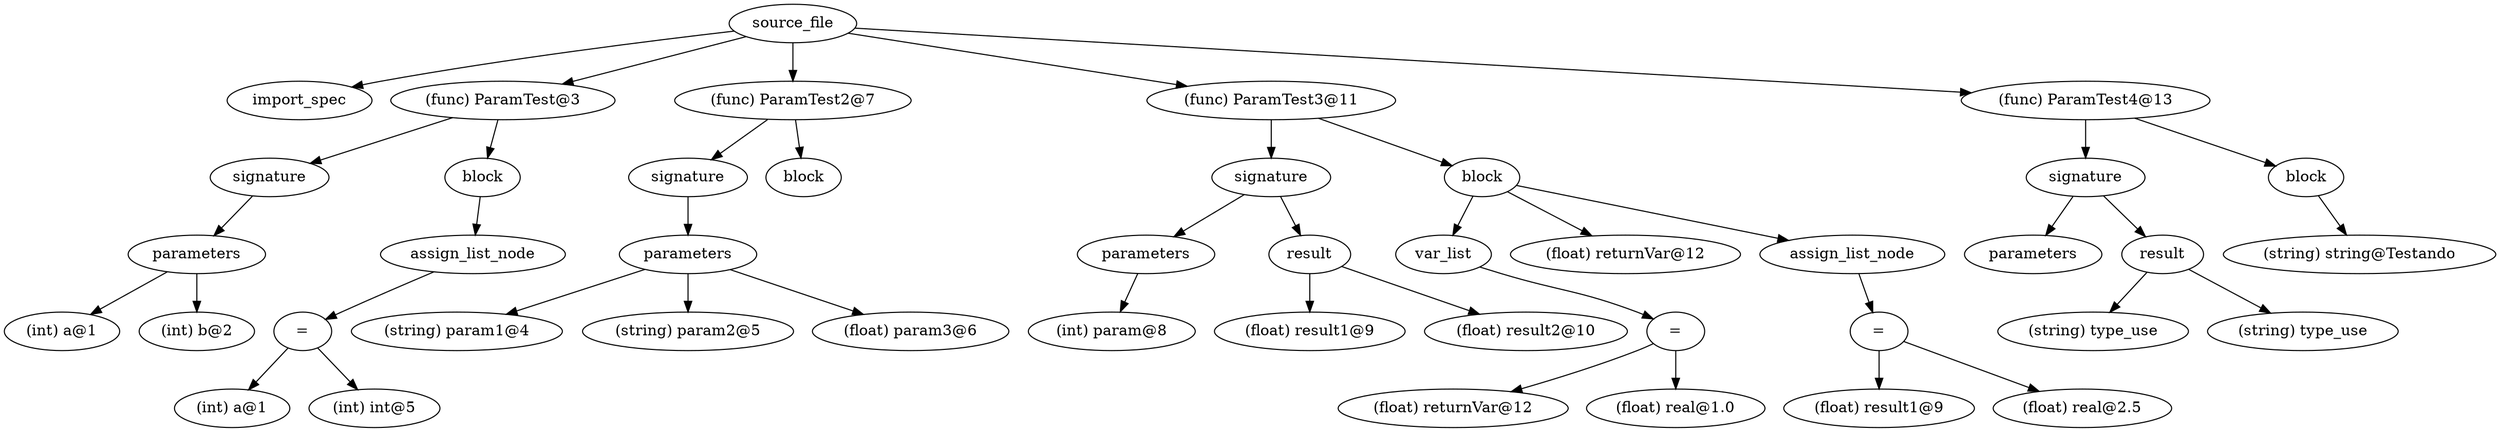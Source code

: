 digraph {
graph [ordering="out"];
node0[label="source_file"];
node1[label="import_spec"];
node0 -> node1;
node2[label="(func) ParamTest@3"];
node3[label="signature"];
node4[label="parameters"];
node5[label="(int) a@1"];
node4 -> node5;
node6[label="(int) b@2"];
node4 -> node6;
node3 -> node4;
node2 -> node3;
node7[label="block"];
node8[label="assign_list_node"];
node9[label="="];
node10[label="(int) a@1"];
node9 -> node10;
node11[label="(int) int@5"];
node9 -> node11;
node8 -> node9;
node7 -> node8;
node2 -> node7;
node0 -> node2;
node12[label="(func) ParamTest2@7"];
node13[label="signature"];
node14[label="parameters"];
node15[label="(string) param1@4"];
node14 -> node15;
node16[label="(string) param2@5"];
node14 -> node16;
node17[label="(float) param3@6"];
node14 -> node17;
node13 -> node14;
node12 -> node13;
node18[label="block"];
node12 -> node18;
node0 -> node12;
node19[label="(func) ParamTest3@11"];
node20[label="signature"];
node21[label="parameters"];
node22[label="(int) param@8"];
node21 -> node22;
node20 -> node21;
node23[label="result"];
node24[label="(float) result1@9"];
node23 -> node24;
node25[label="(float) result2@10"];
node23 -> node25;
node20 -> node23;
node19 -> node20;
node26[label="block"];
node27[label="var_list"];
node28[label="="];
node29[label="(float) returnVar@12"];
node28 -> node29;
node30[label="(float) real@1.0"];
node28 -> node30;
node27 -> node28;
node26 -> node27;
node31[label="(float) returnVar@12"];
node26 -> node31;
node32[label="assign_list_node"];
node33[label="="];
node34[label="(float) result1@9"];
node33 -> node34;
node35[label="(float) real@2.5"];
node33 -> node35;
node32 -> node33;
node26 -> node32;
node19 -> node26;
node0 -> node19;
node36[label="(func) ParamTest4@13"];
node37[label="signature"];
node38[label="parameters"];
node37 -> node38;
node39[label="result"];
node40[label="(string) type_use"];
node39 -> node40;
node41[label="(string) type_use"];
node39 -> node41;
node37 -> node39;
node36 -> node37;
node42[label="block"];
node43[label="(string) string@Testando"];
node42 -> node43;
node36 -> node42;
node0 -> node36;
}